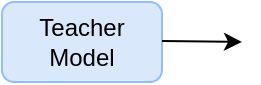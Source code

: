 <mxfile version="22.1.17" type="github">
  <diagram name="Page-1" id="CJtnHfpUsZ9BrQnCdjfV">
    <mxGraphModel dx="2074" dy="1204" grid="1" gridSize="10" guides="1" tooltips="1" connect="1" arrows="1" fold="1" page="1" pageScale="1" pageWidth="827" pageHeight="1169" math="0" shadow="0">
      <root>
        <mxCell id="0" />
        <mxCell id="1" parent="0" />
        <mxCell id="TrbnlO7_vF9YdsP_qfQX-1" value="Teacher&lt;br&gt;Model" style="rounded=1;whiteSpace=wrap;html=1;fillColor=#dae8fc;strokeColor=#90BEFF;" vertex="1" parent="1">
          <mxGeometry x="160" y="200" width="80" height="40" as="geometry" />
        </mxCell>
        <mxCell id="TrbnlO7_vF9YdsP_qfQX-2" value="" style="endArrow=classic;html=1;rounded=0;" edge="1" parent="1">
          <mxGeometry width="50" height="50" relative="1" as="geometry">
            <mxPoint x="240" y="219.5" as="sourcePoint" />
            <mxPoint x="280" y="220" as="targetPoint" />
            <Array as="points" />
          </mxGeometry>
        </mxCell>
      </root>
    </mxGraphModel>
  </diagram>
</mxfile>
